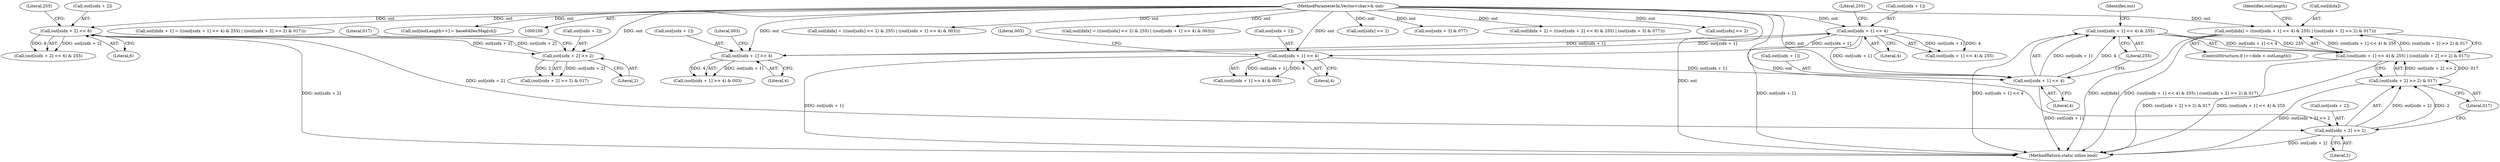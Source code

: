 digraph "0_Chrome_91b27188b728e90c651c55a985d23ad0c26eb662@array" {
"1000401" [label="(Call,out[didx] = (((out[sidx + 1] << 4) & 255) | ((out[sidx + 2] >> 2) & 017)))"];
"1000405" [label="(Call,((out[sidx + 1] << 4) & 255) | ((out[sidx + 2] >> 2) & 017))"];
"1000406" [label="(Call,(out[sidx + 1] << 4) & 255)"];
"1000407" [label="(Call,out[sidx + 1] << 4)"];
"1000325" [label="(Call,out[sidx + 1] << 4)"];
"1000309" [label="(Call,out[sidx + 1] >> 4)"];
"1000103" [label="(MethodParameterIn,Vector<char>& out)"];
"1000388" [label="(Call,out[sidx + 1] >> 4)"];
"1000415" [label="(Call,(out[sidx + 2] >> 2) & 017)"];
"1000416" [label="(Call,out[sidx + 2] >> 2)"];
"1000350" [label="(Call,out[sidx + 2] << 6)"];
"1000334" [label="(Call,out[sidx + 2] >> 2)"];
"1000389" [label="(Call,out[sidx + 1])"];
"1000315" [label="(Literal,4)"];
"1000356" [label="(Literal,6)"];
"1000310" [label="(Call,out[sidx + 1])"];
"1000103" [label="(MethodParameterIn,Vector<char>& out)"];
"1000309" [label="(Call,out[sidx + 1] >> 4)"];
"1000423" [label="(Literal,017)"];
"1000395" [label="(Literal,003)"];
"1000308" [label="(Call,(out[sidx + 1] >> 4) & 003)"];
"1000332" [label="(Literal,255)"];
"1000375" [label="(Call,out[didx] = (((out[sidx] << 2) & 255) | ((out[sidx + 1] >> 4) & 003)))"];
"1000432" [label="(MethodReturn,static inline bool)"];
"1000296" [label="(Call,out[didx] = (((out[sidx] << 2) & 255) | ((out[sidx + 1] >> 4) & 003)))"];
"1000357" [label="(Literal,255)"];
"1000325" [label="(Call,out[sidx + 1] << 4)"];
"1000326" [label="(Call,out[sidx + 1])"];
"1000324" [label="(Call,(out[sidx + 1] << 4) & 255)"];
"1000302" [label="(Call,out[sidx] << 2)"];
"1000340" [label="(Literal,2)"];
"1000333" [label="(Call,(out[sidx + 2] >> 2) & 017)"];
"1000358" [label="(Call,out[sidx + 3] & 077)"];
"1000426" [label="(Identifier,outLength)"];
"1000405" [label="(Call,((out[sidx + 1] << 4) & 255) | ((out[sidx + 2] >> 2) & 017))"];
"1000414" [label="(Literal,255)"];
"1000408" [label="(Call,out[sidx + 1])"];
"1000402" [label="(Call,out[didx])"];
"1000418" [label="(Identifier,out)"];
"1000342" [label="(Call,out[didx + 2] = (((out[sidx + 2] << 6) & 255) | (out[sidx + 3] & 077)))"];
"1000417" [label="(Call,out[sidx + 2])"];
"1000394" [label="(Literal,4)"];
"1000351" [label="(Call,out[sidx + 2])"];
"1000415" [label="(Call,(out[sidx + 2] >> 2) & 017)"];
"1000316" [label="(Literal,003)"];
"1000407" [label="(Call,out[sidx + 1] << 4)"];
"1000422" [label="(Literal,2)"];
"1000381" [label="(Call,out[sidx] << 2)"];
"1000388" [label="(Call,out[sidx + 1] >> 4)"];
"1000341" [label="(Literal,017)"];
"1000334" [label="(Call,out[sidx + 2] >> 2)"];
"1000406" [label="(Call,(out[sidx + 1] << 4) & 255)"];
"1000416" [label="(Call,out[sidx + 2] >> 2)"];
"1000317" [label="(Call,out[didx + 1] = (((out[sidx + 1] << 4) & 255) | ((out[sidx + 2] >> 2) & 017)))"];
"1000396" [label="(ControlStructure,if (++didx < outLength))"];
"1000331" [label="(Literal,4)"];
"1000349" [label="(Call,(out[sidx + 2] << 6) & 255)"];
"1000205" [label="(Call,out[outLength++] = base64DecMap[ch])"];
"1000350" [label="(Call,out[sidx + 2] << 6)"];
"1000387" [label="(Call,(out[sidx + 1] >> 4) & 003)"];
"1000335" [label="(Call,out[sidx + 2])"];
"1000401" [label="(Call,out[didx] = (((out[sidx + 1] << 4) & 255) | ((out[sidx + 2] >> 2) & 017)))"];
"1000413" [label="(Literal,4)"];
"1000401" -> "1000396"  [label="AST: "];
"1000401" -> "1000405"  [label="CFG: "];
"1000402" -> "1000401"  [label="AST: "];
"1000405" -> "1000401"  [label="AST: "];
"1000426" -> "1000401"  [label="CFG: "];
"1000401" -> "1000432"  [label="DDG: ((out[sidx + 1] << 4) & 255) | ((out[sidx + 2] >> 2) & 017)"];
"1000401" -> "1000432"  [label="DDG: out[didx]"];
"1000405" -> "1000401"  [label="DDG: (out[sidx + 1] << 4) & 255"];
"1000405" -> "1000401"  [label="DDG: (out[sidx + 2] >> 2) & 017"];
"1000103" -> "1000401"  [label="DDG: out"];
"1000405" -> "1000415"  [label="CFG: "];
"1000406" -> "1000405"  [label="AST: "];
"1000415" -> "1000405"  [label="AST: "];
"1000405" -> "1000432"  [label="DDG: (out[sidx + 2] >> 2) & 017"];
"1000405" -> "1000432"  [label="DDG: (out[sidx + 1] << 4) & 255"];
"1000406" -> "1000405"  [label="DDG: out[sidx + 1] << 4"];
"1000406" -> "1000405"  [label="DDG: 255"];
"1000415" -> "1000405"  [label="DDG: out[sidx + 2] >> 2"];
"1000415" -> "1000405"  [label="DDG: 017"];
"1000406" -> "1000414"  [label="CFG: "];
"1000407" -> "1000406"  [label="AST: "];
"1000414" -> "1000406"  [label="AST: "];
"1000418" -> "1000406"  [label="CFG: "];
"1000406" -> "1000432"  [label="DDG: out[sidx + 1] << 4"];
"1000407" -> "1000406"  [label="DDG: out[sidx + 1]"];
"1000407" -> "1000406"  [label="DDG: 4"];
"1000407" -> "1000413"  [label="CFG: "];
"1000408" -> "1000407"  [label="AST: "];
"1000413" -> "1000407"  [label="AST: "];
"1000414" -> "1000407"  [label="CFG: "];
"1000407" -> "1000432"  [label="DDG: out[sidx + 1]"];
"1000325" -> "1000407"  [label="DDG: out[sidx + 1]"];
"1000388" -> "1000407"  [label="DDG: out[sidx + 1]"];
"1000103" -> "1000407"  [label="DDG: out"];
"1000325" -> "1000324"  [label="AST: "];
"1000325" -> "1000331"  [label="CFG: "];
"1000326" -> "1000325"  [label="AST: "];
"1000331" -> "1000325"  [label="AST: "];
"1000332" -> "1000325"  [label="CFG: "];
"1000325" -> "1000432"  [label="DDG: out[sidx + 1]"];
"1000325" -> "1000309"  [label="DDG: out[sidx + 1]"];
"1000325" -> "1000324"  [label="DDG: out[sidx + 1]"];
"1000325" -> "1000324"  [label="DDG: 4"];
"1000309" -> "1000325"  [label="DDG: out[sidx + 1]"];
"1000103" -> "1000325"  [label="DDG: out"];
"1000325" -> "1000388"  [label="DDG: out[sidx + 1]"];
"1000309" -> "1000308"  [label="AST: "];
"1000309" -> "1000315"  [label="CFG: "];
"1000310" -> "1000309"  [label="AST: "];
"1000315" -> "1000309"  [label="AST: "];
"1000316" -> "1000309"  [label="CFG: "];
"1000309" -> "1000308"  [label="DDG: out[sidx + 1]"];
"1000309" -> "1000308"  [label="DDG: 4"];
"1000103" -> "1000309"  [label="DDG: out"];
"1000103" -> "1000100"  [label="AST: "];
"1000103" -> "1000432"  [label="DDG: out"];
"1000103" -> "1000205"  [label="DDG: out"];
"1000103" -> "1000296"  [label="DDG: out"];
"1000103" -> "1000302"  [label="DDG: out"];
"1000103" -> "1000317"  [label="DDG: out"];
"1000103" -> "1000334"  [label="DDG: out"];
"1000103" -> "1000342"  [label="DDG: out"];
"1000103" -> "1000350"  [label="DDG: out"];
"1000103" -> "1000358"  [label="DDG: out"];
"1000103" -> "1000375"  [label="DDG: out"];
"1000103" -> "1000381"  [label="DDG: out"];
"1000103" -> "1000388"  [label="DDG: out"];
"1000103" -> "1000416"  [label="DDG: out"];
"1000388" -> "1000387"  [label="AST: "];
"1000388" -> "1000394"  [label="CFG: "];
"1000389" -> "1000388"  [label="AST: "];
"1000394" -> "1000388"  [label="AST: "];
"1000395" -> "1000388"  [label="CFG: "];
"1000388" -> "1000432"  [label="DDG: out[sidx + 1]"];
"1000388" -> "1000387"  [label="DDG: out[sidx + 1]"];
"1000388" -> "1000387"  [label="DDG: 4"];
"1000415" -> "1000423"  [label="CFG: "];
"1000416" -> "1000415"  [label="AST: "];
"1000423" -> "1000415"  [label="AST: "];
"1000415" -> "1000432"  [label="DDG: out[sidx + 2] >> 2"];
"1000416" -> "1000415"  [label="DDG: out[sidx + 2]"];
"1000416" -> "1000415"  [label="DDG: 2"];
"1000416" -> "1000422"  [label="CFG: "];
"1000417" -> "1000416"  [label="AST: "];
"1000422" -> "1000416"  [label="AST: "];
"1000423" -> "1000416"  [label="CFG: "];
"1000416" -> "1000432"  [label="DDG: out[sidx + 2]"];
"1000350" -> "1000416"  [label="DDG: out[sidx + 2]"];
"1000350" -> "1000349"  [label="AST: "];
"1000350" -> "1000356"  [label="CFG: "];
"1000351" -> "1000350"  [label="AST: "];
"1000356" -> "1000350"  [label="AST: "];
"1000357" -> "1000350"  [label="CFG: "];
"1000350" -> "1000432"  [label="DDG: out[sidx + 2]"];
"1000350" -> "1000334"  [label="DDG: out[sidx + 2]"];
"1000350" -> "1000349"  [label="DDG: out[sidx + 2]"];
"1000350" -> "1000349"  [label="DDG: 6"];
"1000334" -> "1000350"  [label="DDG: out[sidx + 2]"];
"1000334" -> "1000333"  [label="AST: "];
"1000334" -> "1000340"  [label="CFG: "];
"1000335" -> "1000334"  [label="AST: "];
"1000340" -> "1000334"  [label="AST: "];
"1000341" -> "1000334"  [label="CFG: "];
"1000334" -> "1000333"  [label="DDG: out[sidx + 2]"];
"1000334" -> "1000333"  [label="DDG: 2"];
}

